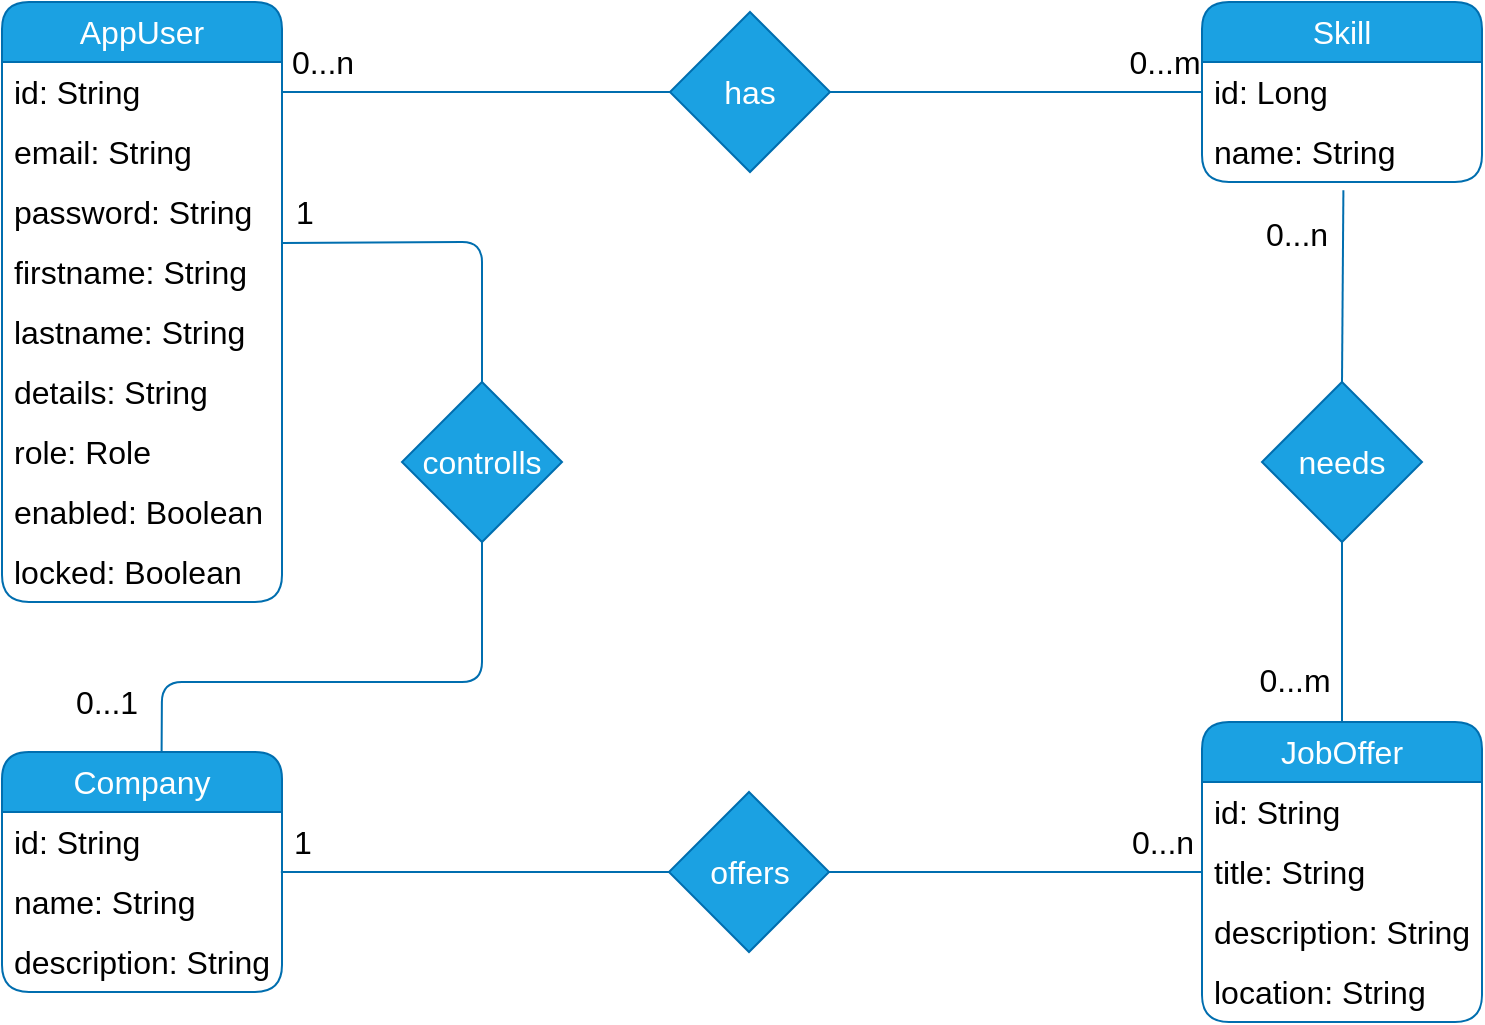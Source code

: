 <mxfile>
    <diagram id="8QYswFCYHAxbA2caHM5U" name="ERM">
        <mxGraphModel dx="545" dy="691" grid="0" gridSize="10" guides="1" tooltips="1" connect="1" arrows="1" fold="1" page="1" pageScale="1" pageWidth="827" pageHeight="583" math="0" shadow="0">
            <root>
                <mxCell id="0"/>
                <mxCell id="1" parent="0"/>
                <mxCell id="2" value="AppUser" style="swimlane;fontStyle=0;childLayout=stackLayout;horizontal=1;startSize=30;horizontalStack=0;resizeParent=1;resizeParentMax=0;resizeLast=0;collapsible=1;marginBottom=0;whiteSpace=wrap;html=1;rounded=1;swimlaneLine=1;glass=0;shadow=0;fillColor=#1ba1e2;strokeColor=#006EAF;swimlaneFillColor=none;align=center;fontColor=#ffffff;fontSize=16;" parent="1" vertex="1">
                    <mxGeometry x="40" y="40" width="140" height="300" as="geometry">
                        <mxRectangle x="190" y="100" width="70" height="30" as="alternateBounds"/>
                    </mxGeometry>
                </mxCell>
                <mxCell id="3" value="id: String&lt;span style=&quot;white-space: pre; font-size: 16px;&quot;&gt;&lt;span style=&quot;white-space: pre; font-size: 16px;&quot;&gt;&#9;&lt;/span&gt;&lt;/span&gt;" style="text;strokeColor=none;fillColor=none;align=left;verticalAlign=middle;spacingLeft=4;spacingRight=4;overflow=hidden;points=[[0,0.5],[1,0.5]];portConstraint=eastwest;rotatable=0;whiteSpace=wrap;html=1;fontSize=16;" parent="2" vertex="1">
                    <mxGeometry y="30" width="140" height="30" as="geometry"/>
                </mxCell>
                <mxCell id="4" value="email: String" style="text;strokeColor=none;fillColor=none;align=left;verticalAlign=middle;spacingLeft=4;spacingRight=4;overflow=hidden;points=[[0,0.5],[1,0.5]];portConstraint=eastwest;rotatable=0;whiteSpace=wrap;html=1;fontSize=16;" parent="2" vertex="1">
                    <mxGeometry y="60" width="140" height="30" as="geometry"/>
                </mxCell>
                <mxCell id="5" value="password: String" style="text;strokeColor=none;fillColor=none;align=left;verticalAlign=middle;spacingLeft=4;spacingRight=4;overflow=hidden;points=[[0,0.5],[1,0.5]];portConstraint=eastwest;rotatable=0;whiteSpace=wrap;html=1;fontSize=16;" parent="2" vertex="1">
                    <mxGeometry y="90" width="140" height="30" as="geometry"/>
                </mxCell>
                <mxCell id="21" value="firstname: String" style="text;strokeColor=none;fillColor=none;align=left;verticalAlign=middle;spacingLeft=4;spacingRight=4;overflow=hidden;points=[[0,0.5],[1,0.5]];portConstraint=eastwest;rotatable=0;whiteSpace=wrap;html=1;fontSize=16;" parent="2" vertex="1">
                    <mxGeometry y="120" width="140" height="30" as="geometry"/>
                </mxCell>
                <mxCell id="22" value="lastname: String" style="text;strokeColor=none;fillColor=none;align=left;verticalAlign=middle;spacingLeft=4;spacingRight=4;overflow=hidden;points=[[0,0.5],[1,0.5]];portConstraint=eastwest;rotatable=0;whiteSpace=wrap;html=1;fontSize=16;" parent="2" vertex="1">
                    <mxGeometry y="150" width="140" height="30" as="geometry"/>
                </mxCell>
                <mxCell id="29" value="details: String" style="text;strokeColor=none;fillColor=none;align=left;verticalAlign=middle;spacingLeft=4;spacingRight=4;overflow=hidden;points=[[0,0.5],[1,0.5]];portConstraint=eastwest;rotatable=0;whiteSpace=wrap;html=1;fontSize=16;" parent="2" vertex="1">
                    <mxGeometry y="180" width="140" height="30" as="geometry"/>
                </mxCell>
                <mxCell id="23" value="role: Role" style="text;strokeColor=none;fillColor=none;align=left;verticalAlign=middle;spacingLeft=4;spacingRight=4;overflow=hidden;points=[[0,0.5],[1,0.5]];portConstraint=eastwest;rotatable=0;whiteSpace=wrap;html=1;fontSize=16;" parent="2" vertex="1">
                    <mxGeometry y="210" width="140" height="30" as="geometry"/>
                </mxCell>
                <mxCell id="24" value="enabled: Boolean" style="text;strokeColor=none;fillColor=none;align=left;verticalAlign=middle;spacingLeft=4;spacingRight=4;overflow=hidden;points=[[0,0.5],[1,0.5]];portConstraint=eastwest;rotatable=0;whiteSpace=wrap;html=1;fontSize=16;" parent="2" vertex="1">
                    <mxGeometry y="240" width="140" height="30" as="geometry"/>
                </mxCell>
                <mxCell id="25" value="locked: Boolean" style="text;strokeColor=none;fillColor=none;align=left;verticalAlign=middle;spacingLeft=4;spacingRight=4;overflow=hidden;points=[[0,0.5],[1,0.5]];portConstraint=eastwest;rotatable=0;whiteSpace=wrap;html=1;fontSize=16;" parent="2" vertex="1">
                    <mxGeometry y="270" width="140" height="30" as="geometry"/>
                </mxCell>
                <mxCell id="6" value="Skill" style="swimlane;fontStyle=0;childLayout=stackLayout;horizontal=1;startSize=30;horizontalStack=0;resizeParent=1;resizeParentMax=0;resizeLast=0;collapsible=1;marginBottom=0;whiteSpace=wrap;html=1;fillColor=#1ba1e2;swimlaneFillColor=none;rounded=1;glass=0;shadow=0;fontColor=#ffffff;strokeColor=#006EAF;fontSize=16;" parent="1" vertex="1">
                    <mxGeometry x="640" y="40" width="140" height="90" as="geometry"/>
                </mxCell>
                <mxCell id="7" value="id: Long" style="text;strokeColor=none;fillColor=none;align=left;verticalAlign=middle;spacingLeft=4;spacingRight=4;overflow=hidden;points=[[0,0.5],[1,0.5]];portConstraint=eastwest;rotatable=0;whiteSpace=wrap;html=1;fontSize=16;" parent="6" vertex="1">
                    <mxGeometry y="30" width="140" height="30" as="geometry"/>
                </mxCell>
                <mxCell id="8" value="name: String" style="text;strokeColor=none;fillColor=none;align=left;verticalAlign=middle;spacingLeft=4;spacingRight=4;overflow=hidden;points=[[0,0.5],[1,0.5]];portConstraint=eastwest;rotatable=0;whiteSpace=wrap;html=1;fontSize=16;" parent="6" vertex="1">
                    <mxGeometry y="60" width="140" height="30" as="geometry"/>
                </mxCell>
                <mxCell id="55" style="edgeStyle=none;rounded=1;html=1;entryX=0.5;entryY=1;entryDx=0;entryDy=0;shadow=0;labelBackgroundColor=default;labelBorderColor=none;strokeColor=#006EAF;strokeWidth=1;fontSize=16;fontColor=#F0F0F0;startArrow=none;startFill=0;endArrow=none;endFill=0;fillColor=#1ba1e2;exitX=0.57;exitY=-0.003;exitDx=0;exitDy=0;exitPerimeter=0;" parent="1" source="10" target="53" edge="1">
                    <mxGeometry relative="1" as="geometry">
                        <mxPoint x="120" y="414" as="sourcePoint"/>
                        <Array as="points">
                            <mxPoint x="120" y="380"/>
                            <mxPoint x="220" y="380"/>
                            <mxPoint x="280" y="380"/>
                        </Array>
                    </mxGeometry>
                </mxCell>
                <mxCell id="57" value="0...1" style="edgeLabel;html=1;align=center;verticalAlign=middle;resizable=0;points=[];fontSize=16;fontColor=#000000;labelBackgroundColor=none;" parent="55" vertex="1" connectable="0">
                    <mxGeometry x="-0.299" y="1" relative="1" as="geometry">
                        <mxPoint x="-87" y="11" as="offset"/>
                    </mxGeometry>
                </mxCell>
                <mxCell id="10" value="Company" style="swimlane;fontStyle=0;childLayout=stackLayout;horizontal=1;startSize=30;horizontalStack=0;resizeParent=1;resizeParentMax=0;resizeLast=0;collapsible=1;marginBottom=0;whiteSpace=wrap;html=1;rounded=1;fillColor=#1ba1e2;fontColor=#ffffff;strokeColor=#006EAF;fontSize=16;" parent="1" vertex="1">
                    <mxGeometry x="40" y="415" width="140" height="120" as="geometry"/>
                </mxCell>
                <mxCell id="11" value="id: String" style="text;strokeColor=none;fillColor=none;align=left;verticalAlign=middle;spacingLeft=4;spacingRight=4;overflow=hidden;points=[[0,0.5],[1,0.5]];portConstraint=eastwest;rotatable=0;whiteSpace=wrap;html=1;fontSize=16;" parent="10" vertex="1">
                    <mxGeometry y="30" width="140" height="30" as="geometry"/>
                </mxCell>
                <mxCell id="12" value="name: String" style="text;strokeColor=none;fillColor=none;align=left;verticalAlign=middle;spacingLeft=4;spacingRight=4;overflow=hidden;points=[[0,0.5],[1,0.5]];portConstraint=eastwest;rotatable=0;whiteSpace=wrap;html=1;fontSize=16;" parent="10" vertex="1">
                    <mxGeometry y="60" width="140" height="30" as="geometry"/>
                </mxCell>
                <mxCell id="13" value="description: String" style="text;strokeColor=none;fillColor=none;align=left;verticalAlign=middle;spacingLeft=4;spacingRight=4;overflow=hidden;points=[[0,0.5],[1,0.5]];portConstraint=eastwest;rotatable=0;whiteSpace=wrap;html=1;fontSize=16;" parent="10" vertex="1">
                    <mxGeometry y="90" width="140" height="30" as="geometry"/>
                </mxCell>
                <mxCell id="14" value="JobOffer" style="swimlane;fontStyle=0;childLayout=stackLayout;horizontal=1;startSize=30;horizontalStack=0;resizeParent=1;resizeParentMax=0;resizeLast=0;collapsible=1;marginBottom=0;whiteSpace=wrap;html=1;rounded=1;fillColor=#1ba1e2;fontColor=#ffffff;strokeColor=#006EAF;fontSize=16;" parent="1" vertex="1">
                    <mxGeometry x="640" y="400" width="140" height="150" as="geometry"/>
                </mxCell>
                <mxCell id="15" value="id: String" style="text;strokeColor=none;fillColor=none;align=left;verticalAlign=middle;spacingLeft=4;spacingRight=4;overflow=hidden;points=[[0,0.5],[1,0.5]];portConstraint=eastwest;rotatable=0;whiteSpace=wrap;html=1;fontSize=16;" parent="14" vertex="1">
                    <mxGeometry y="30" width="140" height="30" as="geometry"/>
                </mxCell>
                <mxCell id="16" value="title: String" style="text;strokeColor=none;fillColor=none;align=left;verticalAlign=middle;spacingLeft=4;spacingRight=4;overflow=hidden;points=[[0,0.5],[1,0.5]];portConstraint=eastwest;rotatable=0;whiteSpace=wrap;html=1;fontSize=16;" parent="14" vertex="1">
                    <mxGeometry y="60" width="140" height="30" as="geometry"/>
                </mxCell>
                <mxCell id="17" value="description: String" style="text;strokeColor=none;fillColor=none;align=left;verticalAlign=middle;spacingLeft=4;spacingRight=4;overflow=hidden;points=[[0,0.5],[1,0.5]];portConstraint=eastwest;rotatable=0;whiteSpace=wrap;html=1;fontSize=16;" parent="14" vertex="1">
                    <mxGeometry y="90" width="140" height="30" as="geometry"/>
                </mxCell>
                <mxCell id="28" value="location: String" style="text;strokeColor=none;fillColor=none;align=left;verticalAlign=middle;spacingLeft=4;spacingRight=4;overflow=hidden;points=[[0,0.5],[1,0.5]];portConstraint=eastwest;rotatable=0;whiteSpace=wrap;html=1;fontSize=16;" parent="14" vertex="1">
                    <mxGeometry y="120" width="140" height="30" as="geometry"/>
                </mxCell>
                <mxCell id="37" style="edgeStyle=none;rounded=1;html=1;exitX=0;exitY=0.5;exitDx=0;exitDy=0;entryX=1;entryY=0.5;entryDx=0;entryDy=0;shadow=0;labelBackgroundColor=default;labelBorderColor=none;strokeColor=#006EAF;strokeWidth=1;fontSize=16;fontColor=#F0F0F0;startArrow=none;startFill=0;endArrow=none;endFill=0;fillColor=#1ba1e2;" parent="1" source="35" target="3" edge="1">
                    <mxGeometry relative="1" as="geometry"/>
                </mxCell>
                <mxCell id="40" value="0...n" style="edgeLabel;html=1;align=center;verticalAlign=middle;resizable=0;points=[];fontSize=16;fontColor=default;labelBackgroundColor=none;" parent="37" vertex="1" connectable="0">
                    <mxGeometry x="0.108" y="3" relative="1" as="geometry">
                        <mxPoint x="-67" y="-18" as="offset"/>
                    </mxGeometry>
                </mxCell>
                <mxCell id="39" style="edgeStyle=none;rounded=1;html=1;exitX=1;exitY=0.5;exitDx=0;exitDy=0;entryX=0;entryY=0.5;entryDx=0;entryDy=0;shadow=0;labelBackgroundColor=default;labelBorderColor=none;strokeColor=#006EAF;strokeWidth=1;fontSize=16;fontColor=default;startArrow=none;startFill=0;endArrow=none;endFill=0;fillColor=#1ba1e2;" parent="1" source="35" target="7" edge="1">
                    <mxGeometry relative="1" as="geometry"/>
                </mxCell>
                <mxCell id="41" value="0...m" style="edgeLabel;html=1;align=center;verticalAlign=middle;resizable=0;points=[];fontSize=16;fontColor=default;labelBackgroundColor=none;" parent="39" vertex="1" connectable="0">
                    <mxGeometry x="-0.093" y="-1" relative="1" as="geometry">
                        <mxPoint x="82" y="-16" as="offset"/>
                    </mxGeometry>
                </mxCell>
                <mxCell id="35" value="has" style="rhombus;whiteSpace=wrap;html=1;rounded=0;shadow=0;glass=0;strokeColor=#006EAF;fontColor=#ffffff;fillColor=#1ba1e2;fontSize=16;" parent="1" vertex="1">
                    <mxGeometry x="374" y="45" width="80" height="80" as="geometry"/>
                </mxCell>
                <mxCell id="43" style="edgeStyle=none;rounded=1;html=1;exitX=0.5;exitY=0;exitDx=0;exitDy=0;entryX=0.505;entryY=1.139;entryDx=0;entryDy=0;entryPerimeter=0;shadow=0;labelBackgroundColor=default;labelBorderColor=none;strokeColor=#006EAF;strokeWidth=1;fontSize=16;fontColor=default;startArrow=none;startFill=0;endArrow=none;endFill=0;fillColor=#1ba1e2;" parent="1" source="42" target="8" edge="1">
                    <mxGeometry relative="1" as="geometry"/>
                </mxCell>
                <mxCell id="46" value="0...n" style="edgeLabel;html=1;align=center;verticalAlign=middle;resizable=0;points=[];fontSize=16;fontColor=default;labelBackgroundColor=none;" parent="43" vertex="1" connectable="0">
                    <mxGeometry x="0.255" y="-3" relative="1" as="geometry">
                        <mxPoint x="-27" y="-14" as="offset"/>
                    </mxGeometry>
                </mxCell>
                <mxCell id="45" style="edgeStyle=none;rounded=1;html=1;exitX=0.5;exitY=1;exitDx=0;exitDy=0;entryX=0.5;entryY=0;entryDx=0;entryDy=0;shadow=0;labelBackgroundColor=default;labelBorderColor=none;strokeColor=#006EAF;strokeWidth=1;fontSize=16;fontColor=default;startArrow=none;startFill=0;endArrow=none;endFill=0;fillColor=#1ba1e2;" parent="1" source="42" target="14" edge="1">
                    <mxGeometry relative="1" as="geometry"/>
                </mxCell>
                <mxCell id="47" value="0...m" style="edgeLabel;html=1;align=center;verticalAlign=middle;resizable=0;points=[];fontSize=16;fontColor=default;labelBackgroundColor=none;" parent="45" vertex="1" connectable="0">
                    <mxGeometry x="0.236" y="2" relative="1" as="geometry">
                        <mxPoint x="-26" y="13" as="offset"/>
                    </mxGeometry>
                </mxCell>
                <mxCell id="42" value="needs" style="rhombus;whiteSpace=wrap;html=1;rounded=0;shadow=0;glass=0;strokeColor=#006EAF;fontSize=16;fontColor=#ffffff;fillColor=#1ba1e2;" parent="1" vertex="1">
                    <mxGeometry x="670" y="230" width="80" height="80" as="geometry"/>
                </mxCell>
                <mxCell id="49" style="edgeStyle=none;rounded=1;html=1;exitX=0;exitY=0.5;exitDx=0;exitDy=0;entryX=0;entryY=0.5;entryDx=0;entryDy=0;shadow=0;labelBackgroundColor=default;labelBorderColor=none;strokeColor=#006EAF;strokeWidth=1;fontSize=16;fontColor=default;startArrow=none;startFill=0;endArrow=none;endFill=0;fillColor=#1ba1e2;" parent="1" source="48" target="16" edge="1">
                    <mxGeometry relative="1" as="geometry"/>
                </mxCell>
                <mxCell id="51" value="0...n" style="edgeLabel;html=1;align=center;verticalAlign=middle;resizable=0;points=[];fontSize=16;fontColor=default;labelBackgroundColor=none;" parent="49" vertex="1" connectable="0">
                    <mxGeometry x="0.005" y="4" relative="1" as="geometry">
                        <mxPoint x="112" y="-11" as="offset"/>
                    </mxGeometry>
                </mxCell>
                <mxCell id="50" style="edgeStyle=none;rounded=1;html=1;exitX=1;exitY=0.5;exitDx=0;exitDy=0;entryX=0.996;entryY=0;entryDx=0;entryDy=0;shadow=0;labelBackgroundColor=default;labelBorderColor=none;strokeColor=#006EAF;strokeWidth=1;fontSize=16;fontColor=default;startArrow=none;startFill=0;endArrow=none;endFill=0;fillColor=#1ba1e2;entryPerimeter=0;" parent="1" source="48" target="12" edge="1">
                    <mxGeometry relative="1" as="geometry"/>
                </mxCell>
                <mxCell id="52" value="1" style="edgeLabel;html=1;align=center;verticalAlign=middle;resizable=0;points=[];fontSize=16;fontColor=default;labelBackgroundColor=none;" parent="50" vertex="1" connectable="0">
                    <mxGeometry x="0.096" y="-2" relative="1" as="geometry">
                        <mxPoint x="-114" y="-13" as="offset"/>
                    </mxGeometry>
                </mxCell>
                <mxCell id="48" value="offers" style="rhombus;whiteSpace=wrap;html=1;rounded=0;shadow=0;glass=0;strokeColor=#006EAF;fontSize=16;fontColor=#ffffff;fillColor=#1ba1e2;" parent="1" vertex="1">
                    <mxGeometry x="373.5" y="435" width="80" height="80" as="geometry"/>
                </mxCell>
                <mxCell id="54" style="edgeStyle=none;html=1;exitX=0.5;exitY=0;exitDx=0;exitDy=0;shadow=0;labelBackgroundColor=default;labelBorderColor=none;strokeColor=#006EAF;strokeWidth=1;fontSize=16;fontColor=#F0F0F0;startArrow=none;startFill=0;endArrow=none;endFill=0;fillColor=#1ba1e2;rounded=1;entryX=0.999;entryY=0.015;entryDx=0;entryDy=0;entryPerimeter=0;" parent="1" source="53" target="21" edge="1">
                    <mxGeometry relative="1" as="geometry">
                        <Array as="points">
                            <mxPoint x="280" y="160"/>
                        </Array>
                        <mxPoint x="188" y="160" as="targetPoint"/>
                    </mxGeometry>
                </mxCell>
                <mxCell id="56" value="1" style="edgeLabel;html=1;align=center;verticalAlign=middle;resizable=0;points=[];fontSize=16;fontColor=#000000;labelBackgroundColor=none;" parent="54" vertex="1" connectable="0">
                    <mxGeometry x="0.342" y="4" relative="1" as="geometry">
                        <mxPoint x="-45" y="-19" as="offset"/>
                    </mxGeometry>
                </mxCell>
                <mxCell id="53" value="controlls" style="rhombus;whiteSpace=wrap;html=1;rounded=0;shadow=0;glass=0;strokeColor=#006EAF;fontSize=16;fontColor=#ffffff;fillColor=#1ba1e2;" parent="1" vertex="1">
                    <mxGeometry x="240" y="230" width="80" height="80" as="geometry"/>
                </mxCell>
            </root>
        </mxGraphModel>
    </diagram>
    <diagram id="dUoPm6ITwE6K2QpsW6jt" name="Anwendungsfalldiagramm">
        <mxGraphModel dx="545" dy="691" grid="1" gridSize="10" guides="1" tooltips="1" connect="1" arrows="1" fold="1" page="1" pageScale="1" pageWidth="827" pageHeight="583" math="0" shadow="0">
            <root>
                <mxCell id="0"/>
                <mxCell id="1" parent="0"/>
                <mxCell id="k3cmyMnzI7h3TMXhBnOE-11" style="edgeStyle=none;html=1;entryX=0;entryY=0.5;entryDx=0;entryDy=0;fillColor=#1ba1e2;strokeColor=#006EAF;" parent="1" target="k3cmyMnzI7h3TMXhBnOE-6" edge="1">
                    <mxGeometry relative="1" as="geometry">
                        <mxPoint x="150" y="220" as="sourcePoint"/>
                    </mxGeometry>
                </mxCell>
                <mxCell id="k3cmyMnzI7h3TMXhBnOE-1" value="Bewerber" style="shape=umlActor;verticalLabelPosition=bottom;verticalAlign=top;html=1;outlineConnect=0;fontSize=16;" parent="1" vertex="1">
                    <mxGeometry x="120" y="192" width="30" height="60" as="geometry"/>
                </mxCell>
                <mxCell id="k3cmyMnzI7h3TMXhBnOE-10" style="edgeStyle=none;html=1;entryX=0;entryY=0.5;entryDx=0;entryDy=0;fillColor=#1ba1e2;strokeColor=#006EAF;" parent="1" target="k3cmyMnzI7h3TMXhBnOE-8" edge="1">
                    <mxGeometry relative="1" as="geometry">
                        <mxPoint x="150" y="360" as="sourcePoint"/>
                    </mxGeometry>
                </mxCell>
                <mxCell id="k3cmyMnzI7h3TMXhBnOE-2" value="Unternehemen" style="shape=umlActor;verticalLabelPosition=bottom;verticalAlign=top;html=1;outlineConnect=0;fontSize=16;" parent="1" vertex="1">
                    <mxGeometry x="120" y="332" width="30" height="60" as="geometry"/>
                </mxCell>
                <mxCell id="k3cmyMnzI7h3TMXhBnOE-9" value="JobFinder" style="swimlane;whiteSpace=wrap;html=1;fillColor=#1ba1e2;fontColor=#ffffff;strokeColor=#006EAF;fontSize=20;startSize=27;" parent="1" vertex="1">
                    <mxGeometry x="200" y="43" width="580" height="497" as="geometry">
                        <mxRectangle x="200" y="43" width="80" height="30" as="alternateBounds"/>
                    </mxGeometry>
                </mxCell>
                <mxCell id="k3cmyMnzI7h3TMXhBnOE-5" value="Bewerben" style="ellipse;whiteSpace=wrap;html=1;fillColor=#1ba1e2;fontColor=#ffffff;strokeColor=#006EAF;fontSize=16;" parent="k3cmyMnzI7h3TMXhBnOE-9" vertex="1">
                    <mxGeometry x="380" y="97" width="120" height="80" as="geometry"/>
                </mxCell>
                <mxCell id="k3cmyMnzI7h3TMXhBnOE-12" style="edgeStyle=none;html=1;exitX=1;exitY=0.5;exitDx=0;exitDy=0;entryX=0;entryY=0.5;entryDx=0;entryDy=0;dashed=1;fillColor=#1ba1e2;strokeColor=#006EAF;" parent="k3cmyMnzI7h3TMXhBnOE-9" source="k3cmyMnzI7h3TMXhBnOE-6" target="k3cmyMnzI7h3TMXhBnOE-5" edge="1">
                    <mxGeometry relative="1" as="geometry"/>
                </mxCell>
                <mxCell id="k3cmyMnzI7h3TMXhBnOE-14" value="&amp;lt;&amp;lt;INCLUDES&amp;gt;&amp;gt;" style="edgeLabel;html=1;align=center;verticalAlign=middle;resizable=0;points=[];fontSize=16;" parent="k3cmyMnzI7h3TMXhBnOE-12" vertex="1" connectable="0">
                    <mxGeometry x="-0.21" relative="1" as="geometry">
                        <mxPoint x="21" y="-10" as="offset"/>
                    </mxGeometry>
                </mxCell>
                <mxCell id="k3cmyMnzI7h3TMXhBnOE-18" style="edgeStyle=none;html=1;exitX=1;exitY=1;exitDx=0;exitDy=0;entryX=0.5;entryY=0;entryDx=0;entryDy=0;dashed=1;fillColor=#1ba1e2;strokeColor=#006EAF;" parent="k3cmyMnzI7h3TMXhBnOE-9" source="k3cmyMnzI7h3TMXhBnOE-6" target="k3cmyMnzI7h3TMXhBnOE-15" edge="1">
                    <mxGeometry relative="1" as="geometry"/>
                </mxCell>
                <mxCell id="k3cmyMnzI7h3TMXhBnOE-21" value="&amp;lt;&amp;lt;INCLUDES&amp;gt;&amp;gt;" style="edgeLabel;html=1;align=center;verticalAlign=middle;resizable=0;points=[];fontSize=16;" parent="k3cmyMnzI7h3TMXhBnOE-18" vertex="1" connectable="0">
                    <mxGeometry x="-0.186" y="-1" relative="1" as="geometry">
                        <mxPoint as="offset"/>
                    </mxGeometry>
                </mxCell>
                <mxCell id="k3cmyMnzI7h3TMXhBnOE-6" value="Neuen Job finden" style="ellipse;whiteSpace=wrap;html=1;fillColor=#1ba1e2;fontColor=#ffffff;strokeColor=#006EAF;fontSize=16;" parent="k3cmyMnzI7h3TMXhBnOE-9" vertex="1">
                    <mxGeometry x="60" y="97" width="120" height="80" as="geometry"/>
                </mxCell>
                <mxCell id="k3cmyMnzI7h3TMXhBnOE-7" value="Stellen veröffentlichen" style="ellipse;whiteSpace=wrap;html=1;fillColor=#1ba1e2;fontColor=#ffffff;strokeColor=#006EAF;fontSize=16;" parent="k3cmyMnzI7h3TMXhBnOE-9" vertex="1">
                    <mxGeometry x="380" y="317" width="120" height="80" as="geometry"/>
                </mxCell>
                <mxCell id="k3cmyMnzI7h3TMXhBnOE-13" value="&amp;lt;&amp;lt;INCLUDES&amp;gt;&amp;gt;" style="edgeStyle=none;html=1;exitX=1;exitY=0.5;exitDx=0;exitDy=0;entryX=0;entryY=0.5;entryDx=0;entryDy=0;dashed=1;fillColor=#1ba1e2;strokeColor=#006EAF;fontSize=16;" parent="k3cmyMnzI7h3TMXhBnOE-9" source="k3cmyMnzI7h3TMXhBnOE-8" target="k3cmyMnzI7h3TMXhBnOE-7" edge="1">
                    <mxGeometry y="10" relative="1" as="geometry">
                        <mxPoint as="offset"/>
                    </mxGeometry>
                </mxCell>
                <mxCell id="k3cmyMnzI7h3TMXhBnOE-19" style="edgeStyle=none;html=1;exitX=1;exitY=0;exitDx=0;exitDy=0;entryX=0.5;entryY=1;entryDx=0;entryDy=0;dashed=1;fillColor=#1ba1e2;strokeColor=#006EAF;" parent="k3cmyMnzI7h3TMXhBnOE-9" source="k3cmyMnzI7h3TMXhBnOE-8" target="k3cmyMnzI7h3TMXhBnOE-15" edge="1">
                    <mxGeometry relative="1" as="geometry"/>
                </mxCell>
                <mxCell id="k3cmyMnzI7h3TMXhBnOE-20" value="&amp;lt;&amp;lt;INCLUDES&amp;gt;&amp;gt;" style="edgeLabel;html=1;align=center;verticalAlign=middle;resizable=0;points=[];fontSize=16;" parent="k3cmyMnzI7h3TMXhBnOE-19" vertex="1" connectable="0">
                    <mxGeometry x="-0.239" y="-4" relative="1" as="geometry">
                        <mxPoint x="8" y="-10" as="offset"/>
                    </mxGeometry>
                </mxCell>
                <mxCell id="k3cmyMnzI7h3TMXhBnOE-8" value="Bewerber finden" style="ellipse;whiteSpace=wrap;html=1;fillColor=#1ba1e2;fontColor=#ffffff;strokeColor=#006EAF;fontSize=16;" parent="k3cmyMnzI7h3TMXhBnOE-9" vertex="1">
                    <mxGeometry x="60" y="317" width="120" height="80" as="geometry"/>
                </mxCell>
                <mxCell id="k3cmyMnzI7h3TMXhBnOE-15" value="Profil Anlegen" style="ellipse;whiteSpace=wrap;html=1;fillColor=#1ba1e2;fontColor=#ffffff;strokeColor=#006EAF;fontSize=16;" parent="k3cmyMnzI7h3TMXhBnOE-9" vertex="1">
                    <mxGeometry x="230" y="209" width="120" height="80" as="geometry"/>
                </mxCell>
                <mxCell id="k3cmyMnzI7h3TMXhBnOE-24" style="edgeStyle=none;html=1;endArrow=none;endFill=0;endSize=12;startSize=12;startArrow=block;startFill=0;fillColor=#1ba1e2;strokeColor=#006EAF;" parent="1" edge="1">
                    <mxGeometry relative="1" as="geometry">
                        <mxPoint x="70" y="300" as="sourcePoint"/>
                        <mxPoint x="120" y="330" as="targetPoint"/>
                    </mxGeometry>
                </mxCell>
                <mxCell id="k3cmyMnzI7h3TMXhBnOE-25" style="edgeStyle=none;html=1;endArrow=none;endFill=0;endSize=12;startArrow=block;startFill=0;startSize=12;fillColor=#1ba1e2;strokeColor=#006EAF;" parent="1" edge="1">
                    <mxGeometry relative="1" as="geometry">
                        <mxPoint x="70" y="260" as="sourcePoint"/>
                        <mxPoint x="120" y="230" as="targetPoint"/>
                    </mxGeometry>
                </mxCell>
                <mxCell id="k3cmyMnzI7h3TMXhBnOE-26" style="edgeStyle=none;html=1;entryX=0;entryY=0.5;entryDx=0;entryDy=0;startArrow=none;startFill=0;endArrow=classic;endFill=1;startSize=12;endSize=6;fillColor=#1ba1e2;strokeColor=#006EAF;" parent="1" target="k3cmyMnzI7h3TMXhBnOE-15" edge="1">
                    <mxGeometry relative="1" as="geometry">
                        <mxPoint x="70" y="292" as="sourcePoint"/>
                    </mxGeometry>
                </mxCell>
                <mxCell id="k3cmyMnzI7h3TMXhBnOE-22" value="AppUser" style="shape=umlActor;verticalLabelPosition=bottom;verticalAlign=top;html=1;outlineConnect=0;fontSize=16;" parent="1" vertex="1">
                    <mxGeometry x="40" y="262" width="30" height="60" as="geometry"/>
                </mxCell>
            </root>
        </mxGraphModel>
    </diagram>
    <diagram id="8Yi29Rau8atdquMD3AUG" name="Architecture">
        <mxGraphModel dx="1480" dy="1065" grid="0" gridSize="10" guides="1" tooltips="1" connect="1" arrows="1" fold="1" page="1" pageScale="1" pageWidth="1169" pageHeight="827" math="0" shadow="0">
            <root>
                <mxCell id="0"/>
                <mxCell id="1" parent="0"/>
                <mxCell id="9IScd2ze0FdV4ERSIdxr-10" value="&lt;font style=&quot;font-size: 24px;&quot;&gt;Spring-Boot MVC Web Architecture&lt;/font&gt;" style="swimlane;whiteSpace=wrap;html=1;startSize=40;fillColor=#1ba1e2;fontColor=#ffffff;strokeColor=#006EAF;" parent="1" vertex="1">
                    <mxGeometry x="40" y="40" width="1090" height="750" as="geometry"/>
                </mxCell>
                <mxCell id="9IScd2ze0FdV4ERSIdxr-22" style="edgeStyle=none;html=1;exitX=1;exitY=0.5;exitDx=0;exitDy=0;entryX=0;entryY=0.5;entryDx=0;entryDy=0;fontSize=16;startArrow=classic;startFill=1;endArrow=none;endFill=0;fillColor=#1ba1e2;strokeColor=#006EAF;" parent="9IScd2ze0FdV4ERSIdxr-10" source="9IScd2ze0FdV4ERSIdxr-11" target="9IScd2ze0FdV4ERSIdxr-17" edge="1">
                    <mxGeometry relative="1" as="geometry"/>
                </mxCell>
                <mxCell id="9IScd2ze0FdV4ERSIdxr-25" value="HTTP" style="edgeLabel;html=1;align=center;verticalAlign=middle;resizable=0;points=[];fontSize=16;" parent="9IScd2ze0FdV4ERSIdxr-22" vertex="1" connectable="0">
                    <mxGeometry x="-0.35" y="-1" relative="1" as="geometry">
                        <mxPoint x="18" y="-1" as="offset"/>
                    </mxGeometry>
                </mxCell>
                <mxCell id="9IScd2ze0FdV4ERSIdxr-11" value="Client&lt;br&gt;(Webbrowser)" style="rounded=0;whiteSpace=wrap;html=1;fontSize=16;fillColor=#1ba1e2;fontColor=#ffffff;strokeColor=#006EAF;" parent="9IScd2ze0FdV4ERSIdxr-10" vertex="1">
                    <mxGeometry x="40" y="80" width="120" height="630" as="geometry"/>
                </mxCell>
                <mxCell id="9IScd2ze0FdV4ERSIdxr-12" value="Spring-Boot" style="swimlane;whiteSpace=wrap;html=1;fontSize=20;startSize=30;fillColor=#1ba1e2;fontColor=#ffffff;strokeColor=#006EAF;" parent="9IScd2ze0FdV4ERSIdxr-10" vertex="1">
                    <mxGeometry x="270" y="80" width="770" height="400" as="geometry"/>
                </mxCell>
                <mxCell id="9IScd2ze0FdV4ERSIdxr-14" value="Model" style="rounded=0;whiteSpace=wrap;html=1;fontSize=16;fillColor=#1ba1e2;fontColor=#ffffff;strokeColor=#006EAF;" parent="9IScd2ze0FdV4ERSIdxr-12" vertex="1">
                    <mxGeometry x="610" y="270" width="120" height="90" as="geometry"/>
                </mxCell>
                <mxCell id="9IScd2ze0FdV4ERSIdxr-23" style="edgeStyle=none;html=1;exitX=0.5;exitY=0;exitDx=0;exitDy=0;entryX=0.5;entryY=1;entryDx=0;entryDy=0;fontSize=16;startArrow=classic;startFill=1;endArrow=none;endFill=0;fillColor=#1ba1e2;strokeColor=#006EAF;" parent="9IScd2ze0FdV4ERSIdxr-12" source="9IScd2ze0FdV4ERSIdxr-17" target="9IScd2ze0FdV4ERSIdxr-18" edge="1">
                    <mxGeometry relative="1" as="geometry"/>
                </mxCell>
                <mxCell id="9IScd2ze0FdV4ERSIdxr-17" value="View&lt;br&gt;(Thymeleaf)" style="rounded=0;whiteSpace=wrap;html=1;fontSize=16;fillColor=#1ba1e2;fontColor=#ffffff;strokeColor=#006EAF;" parent="9IScd2ze0FdV4ERSIdxr-12" vertex="1">
                    <mxGeometry x="50" y="270" width="120" height="90" as="geometry"/>
                </mxCell>
                <mxCell id="2whKRcGPwtzlNiBS7x6Z-3" style="edgeStyle=none;html=1;exitX=1;exitY=0.5;exitDx=0;exitDy=0;entryX=0;entryY=0.5;entryDx=0;entryDy=0;fontSize=16;startArrow=none;startFill=0;endArrow=classic;endFill=1;fillColor=#1ba1e2;strokeColor=#006EAF;" parent="9IScd2ze0FdV4ERSIdxr-12" source="9IScd2ze0FdV4ERSIdxr-16" target="9IScd2ze0FdV4ERSIdxr-14" edge="1">
                    <mxGeometry relative="1" as="geometry"/>
                </mxCell>
                <mxCell id="9IScd2ze0FdV4ERSIdxr-16" value="Repository" style="rounded=0;whiteSpace=wrap;html=1;fontSize=16;fillColor=#1ba1e2;fontColor=#ffffff;strokeColor=#006EAF;" parent="9IScd2ze0FdV4ERSIdxr-12" vertex="1">
                    <mxGeometry x="340" y="270" width="120" height="90" as="geometry"/>
                </mxCell>
                <mxCell id="9IScd2ze0FdV4ERSIdxr-30" style="edgeStyle=none;html=1;exitX=0.5;exitY=1;exitDx=0;exitDy=0;entryX=0.5;entryY=0;entryDx=0;entryDy=0;fontSize=16;startArrow=none;startFill=0;endArrow=classic;endFill=1;fillColor=#1ba1e2;strokeColor=#006EAF;" parent="9IScd2ze0FdV4ERSIdxr-12" source="9IScd2ze0FdV4ERSIdxr-15" target="9IScd2ze0FdV4ERSIdxr-16" edge="1">
                    <mxGeometry relative="1" as="geometry"/>
                </mxCell>
                <mxCell id="9IScd2ze0FdV4ERSIdxr-15" value="Service" style="rounded=0;whiteSpace=wrap;html=1;fontSize=16;fillColor=#1ba1e2;fontColor=#ffffff;strokeColor=#006EAF;" parent="9IScd2ze0FdV4ERSIdxr-12" vertex="1">
                    <mxGeometry x="340" y="70" width="120" height="90" as="geometry"/>
                </mxCell>
                <mxCell id="2whKRcGPwtzlNiBS7x6Z-2" style="edgeStyle=none;html=1;exitX=1;exitY=0.5;exitDx=0;exitDy=0;entryX=0;entryY=0.5;entryDx=0;entryDy=0;fontSize=16;startArrow=none;startFill=0;endArrow=classic;endFill=1;fillColor=#1ba1e2;strokeColor=#006EAF;" parent="9IScd2ze0FdV4ERSIdxr-12" source="9IScd2ze0FdV4ERSIdxr-18" target="9IScd2ze0FdV4ERSIdxr-15" edge="1">
                    <mxGeometry relative="1" as="geometry"/>
                </mxCell>
                <mxCell id="9IScd2ze0FdV4ERSIdxr-18" value="Controller" style="rounded=0;whiteSpace=wrap;html=1;fontSize=16;fillColor=#1ba1e2;fontColor=#ffffff;strokeColor=#006EAF;" parent="9IScd2ze0FdV4ERSIdxr-12" vertex="1">
                    <mxGeometry x="50" y="70" width="120" height="90" as="geometry"/>
                </mxCell>
                <mxCell id="9IScd2ze0FdV4ERSIdxr-29" style="edgeStyle=none;html=1;exitX=0;exitY=0.5;exitDx=0;exitDy=0;entryX=0.5;entryY=1;entryDx=0;entryDy=0;fontSize=16;startArrow=classic;startFill=1;endArrow=none;endFill=0;fillColor=#1ba1e2;strokeColor=#006EAF;" parent="9IScd2ze0FdV4ERSIdxr-10" source="9IScd2ze0FdV4ERSIdxr-13" target="9IScd2ze0FdV4ERSIdxr-16" edge="1">
                    <mxGeometry relative="1" as="geometry">
                        <Array as="points">
                            <mxPoint x="670" y="600"/>
                        </Array>
                    </mxGeometry>
                </mxCell>
                <mxCell id="9IScd2ze0FdV4ERSIdxr-13" value="DB&lt;br&gt;(MySQL)" style="shape=datastore;whiteSpace=wrap;html=1;fontSize=20;fillColor=#1ba1e2;fontColor=#ffffff;strokeColor=#006EAF;" parent="9IScd2ze0FdV4ERSIdxr-10" vertex="1">
                    <mxGeometry x="880" y="540" width="120" height="120" as="geometry"/>
                </mxCell>
                <mxCell id="9IScd2ze0FdV4ERSIdxr-21" style="edgeStyle=none;html=1;exitX=0;exitY=0.5;exitDx=0;exitDy=0;entryX=1.018;entryY=0.182;entryDx=0;entryDy=0;entryPerimeter=0;fontSize=16;startArrow=classic;startFill=1;endArrow=none;endFill=0;fillColor=#1ba1e2;strokeColor=#006EAF;" parent="9IScd2ze0FdV4ERSIdxr-10" source="9IScd2ze0FdV4ERSIdxr-18" target="9IScd2ze0FdV4ERSIdxr-11" edge="1">
                    <mxGeometry relative="1" as="geometry"/>
                </mxCell>
                <mxCell id="9IScd2ze0FdV4ERSIdxr-24" value="HTTP" style="edgeLabel;html=1;align=center;verticalAlign=middle;resizable=0;points=[];fontSize=16;" parent="9IScd2ze0FdV4ERSIdxr-21" vertex="1" connectable="0">
                    <mxGeometry x="0.183" y="-3" relative="1" as="geometry">
                        <mxPoint as="offset"/>
                    </mxGeometry>
                </mxCell>
                <mxCell id="9IScd2ze0FdV4ERSIdxr-28" style="edgeStyle=none;html=1;exitX=0.5;exitY=1;exitDx=0;exitDy=0;entryX=0.5;entryY=0;entryDx=0;entryDy=0;fontSize=16;fillColor=#1ba1e2;strokeColor=#006EAF;" parent="9IScd2ze0FdV4ERSIdxr-10" source="9IScd2ze0FdV4ERSIdxr-14" target="9IScd2ze0FdV4ERSIdxr-13" edge="1">
                    <mxGeometry relative="1" as="geometry"/>
                </mxCell>
            </root>
        </mxGraphModel>
    </diagram>
</mxfile>